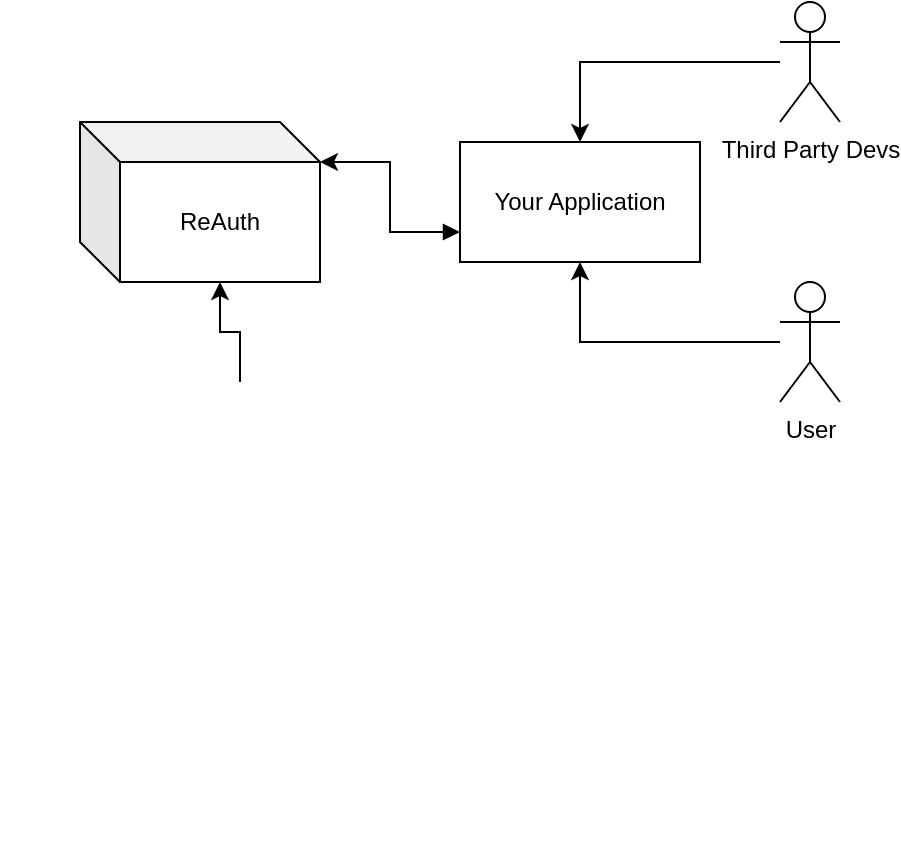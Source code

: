 <mxfile version="14.1.8" type="device"><diagram id="zeTQ29al244jSm_GgM2X" name="Page-1"><mxGraphModel dx="868" dy="517" grid="1" gridSize="10" guides="1" tooltips="1" connect="1" arrows="1" fold="1" page="1" pageScale="1" pageWidth="850" pageHeight="1100" math="0" shadow="0"><root><mxCell id="0"/><mxCell id="1" parent="0"/><mxCell id="IDPfwtv5otXjwNoxS5di-2" value="ReAuth" style="shape=cube;whiteSpace=wrap;html=1;boundedLbl=1;backgroundOutline=1;darkOpacity=0.05;darkOpacity2=0.1;" parent="1" vertex="1"><mxGeometry x="160" y="70" width="120" height="80" as="geometry"/></mxCell><mxCell id="IDPfwtv5otXjwNoxS5di-10" style="edgeStyle=orthogonalEdgeStyle;rounded=0;orthogonalLoop=1;jettySize=auto;html=1;exitX=0;exitY=0.75;exitDx=0;exitDy=0;entryX=0;entryY=0;entryDx=120;entryDy=20;entryPerimeter=0;startArrow=block;startFill=1;" parent="1" source="IDPfwtv5otXjwNoxS5di-6" target="IDPfwtv5otXjwNoxS5di-2" edge="1"><mxGeometry relative="1" as="geometry"/></mxCell><mxCell id="IDPfwtv5otXjwNoxS5di-6" value="Your Application" style="rounded=0;whiteSpace=wrap;html=1;" parent="1" vertex="1"><mxGeometry x="350" y="80" width="120" height="60" as="geometry"/></mxCell><mxCell id="yhFJRsmbalFWg4ymHGnU-1" style="edgeStyle=orthogonalEdgeStyle;rounded=0;orthogonalLoop=1;jettySize=auto;html=1;entryX=0.5;entryY=1;entryDx=0;entryDy=0;" edge="1" parent="1" source="IDPfwtv5otXjwNoxS5di-16" target="IDPfwtv5otXjwNoxS5di-6"><mxGeometry relative="1" as="geometry"/></mxCell><mxCell id="IDPfwtv5otXjwNoxS5di-16" value="User" style="shape=umlActor;verticalLabelPosition=bottom;verticalAlign=top;html=1;outlineConnect=0;" parent="1" vertex="1"><mxGeometry x="510" y="150" width="30" height="60" as="geometry"/></mxCell><mxCell id="IDPfwtv5otXjwNoxS5di-19" style="edgeStyle=orthogonalEdgeStyle;rounded=0;orthogonalLoop=1;jettySize=auto;html=1;startArrow=none;startFill=0;" parent="1" source="IDPfwtv5otXjwNoxS5di-18" target="IDPfwtv5otXjwNoxS5di-6" edge="1"><mxGeometry relative="1" as="geometry"/></mxCell><mxCell id="IDPfwtv5otXjwNoxS5di-18" value="Third Party Devs" style="shape=umlActor;verticalLabelPosition=bottom;verticalAlign=top;html=1;outlineConnect=0;" parent="1" vertex="1"><mxGeometry x="510" y="10" width="30" height="60" as="geometry"/></mxCell><mxCell id="yhFJRsmbalFWg4ymHGnU-4" style="edgeStyle=orthogonalEdgeStyle;rounded=0;orthogonalLoop=1;jettySize=auto;html=1;entryX=0;entryY=0;entryDx=70;entryDy=80;entryPerimeter=0;startArrow=none;startFill=0;" edge="1" parent="1" source="yhFJRsmbalFWg4ymHGnU-3" target="IDPfwtv5otXjwNoxS5di-2"><mxGeometry relative="1" as="geometry"/></mxCell><mxCell id="yhFJRsmbalFWg4ymHGnU-3" value="" style="shape=image;verticalLabelPosition=bottom;labelBackgroundColor=#ffffff;verticalAlign=top;aspect=fixed;imageAspect=0;image=http://lipis.github.io/bootstrap-social/assets/img/bootstrap-social.png;" vertex="1" parent="1"><mxGeometry x="120" y="200" width="240" height="240" as="geometry"/></mxCell></root></mxGraphModel></diagram></mxfile>